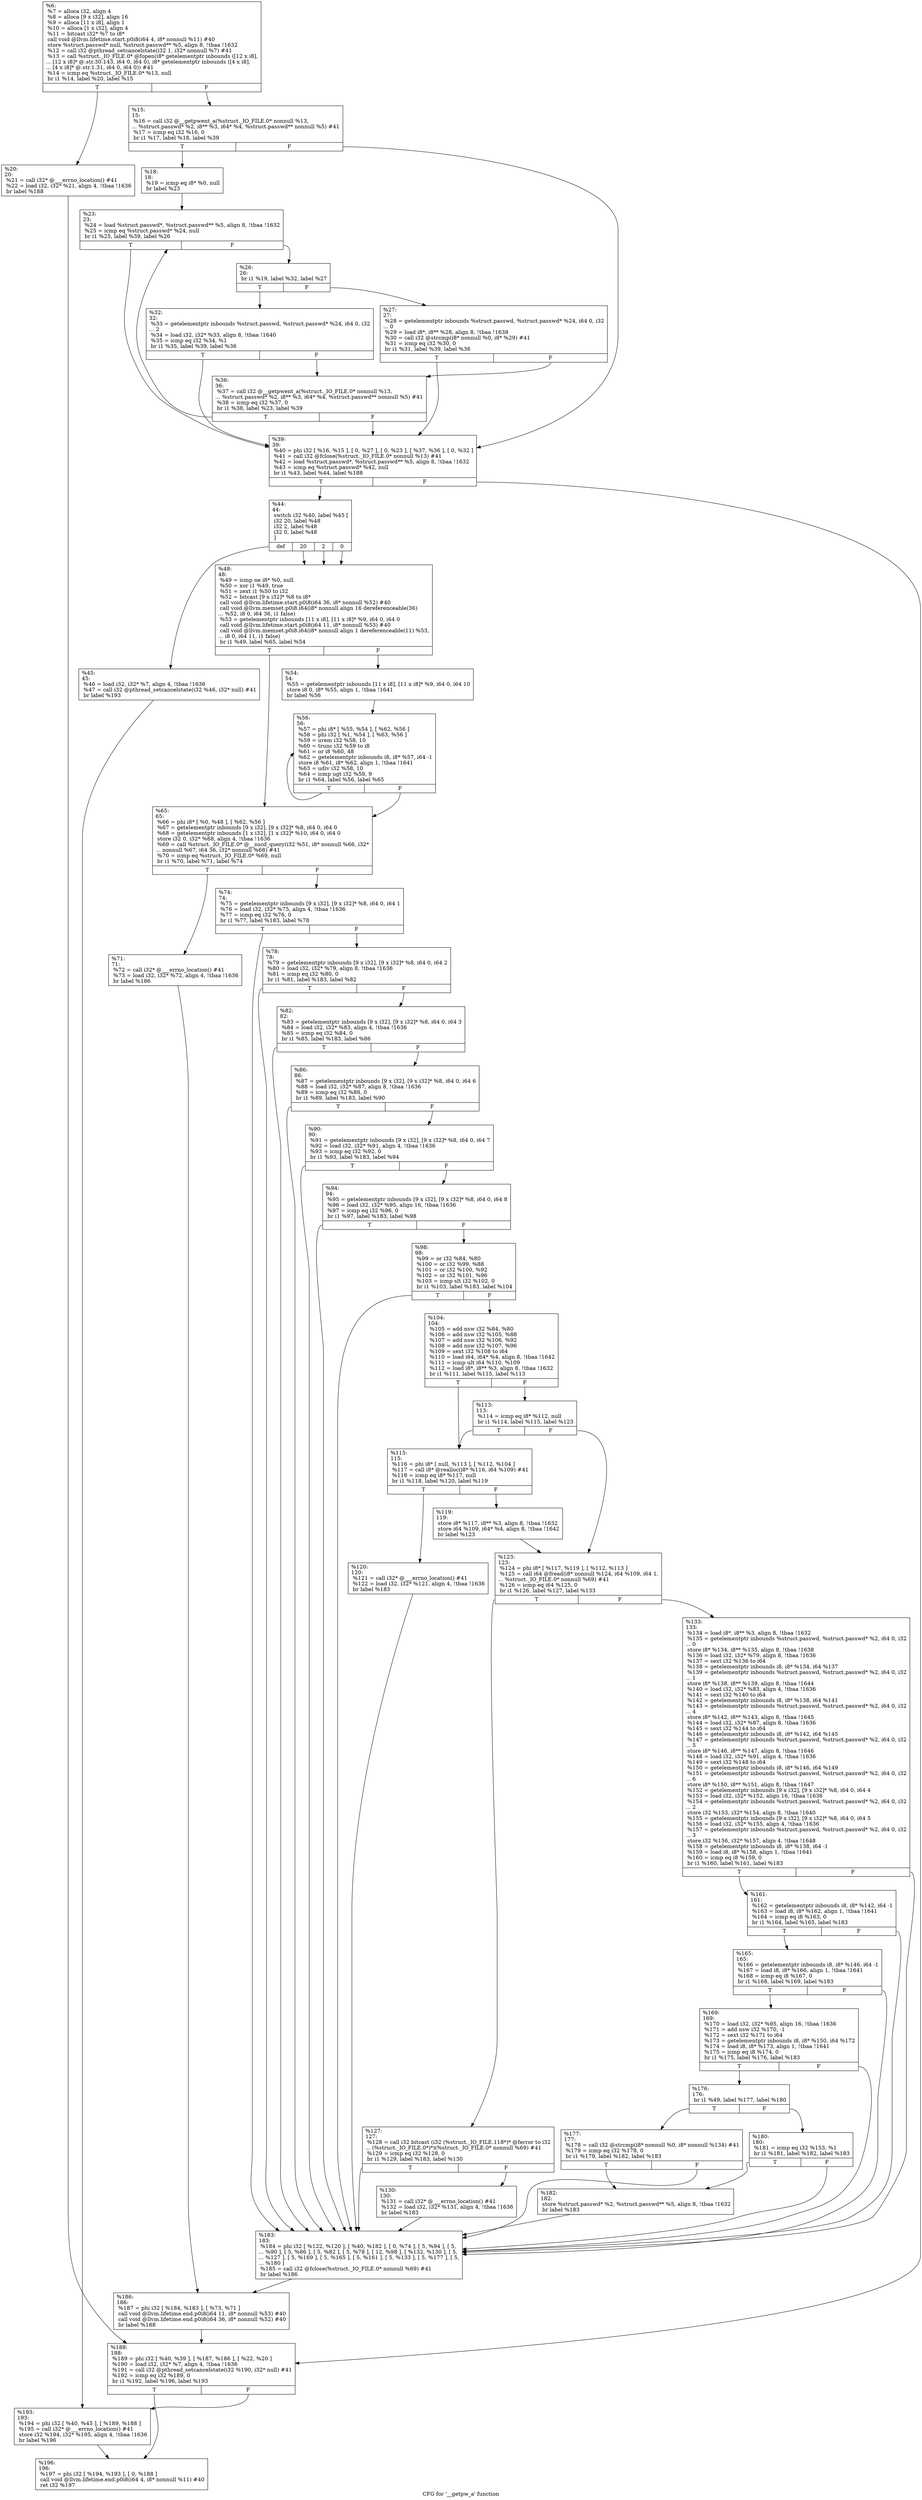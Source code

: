 digraph "CFG for '__getpw_a' function" {
	label="CFG for '__getpw_a' function";

	Node0x17fefc0 [shape=record,label="{%6:\l  %7 = alloca i32, align 4\l  %8 = alloca [9 x i32], align 16\l  %9 = alloca [11 x i8], align 1\l  %10 = alloca [1 x i32], align 4\l  %11 = bitcast i32* %7 to i8*\l  call void @llvm.lifetime.start.p0i8(i64 4, i8* nonnull %11) #40\l  store %struct.passwd* null, %struct.passwd** %5, align 8, !tbaa !1632\l  %12 = call i32 @pthread_setcancelstate(i32 1, i32* nonnull %7) #41\l  %13 = call %struct._IO_FILE.0* @fopen(i8* getelementptr inbounds ([12 x i8],\l... [12 x i8]* @.str.30.143, i64 0, i64 0), i8* getelementptr inbounds ([4 x i8],\l... [4 x i8]* @.str.1.31, i64 0, i64 0)) #41\l  %14 = icmp eq %struct._IO_FILE.0* %13, null\l  br i1 %14, label %20, label %15\l|{<s0>T|<s1>F}}"];
	Node0x17fefc0:s0 -> Node0x17ff1b0;
	Node0x17fefc0:s1 -> Node0x17ff110;
	Node0x17ff110 [shape=record,label="{%15:\l15:                                               \l  %16 = call i32 @__getpwent_a(%struct._IO_FILE.0* nonnull %13,\l... %struct.passwd* %2, i8** %3, i64* %4, %struct.passwd** nonnull %5) #41\l  %17 = icmp eq i32 %16, 0\l  br i1 %17, label %18, label %39\l|{<s0>T|<s1>F}}"];
	Node0x17ff110:s0 -> Node0x17ff160;
	Node0x17ff110:s1 -> Node0x17ff390;
	Node0x17ff160 [shape=record,label="{%18:\l18:                                               \l  %19 = icmp eq i8* %0, null\l  br label %23\l}"];
	Node0x17ff160 -> Node0x17ff200;
	Node0x17ff1b0 [shape=record,label="{%20:\l20:                                               \l  %21 = call i32* @___errno_location() #41\l  %22 = load i32, i32* %21, align 4, !tbaa !1636\l  br label %188\l}"];
	Node0x17ff1b0 -> Node0x17ffde0;
	Node0x17ff200 [shape=record,label="{%23:\l23:                                               \l  %24 = load %struct.passwd*, %struct.passwd** %5, align 8, !tbaa !1632\l  %25 = icmp eq %struct.passwd* %24, null\l  br i1 %25, label %39, label %26\l|{<s0>T|<s1>F}}"];
	Node0x17ff200:s0 -> Node0x17ff390;
	Node0x17ff200:s1 -> Node0x17ff250;
	Node0x17ff250 [shape=record,label="{%26:\l26:                                               \l  br i1 %19, label %32, label %27\l|{<s0>T|<s1>F}}"];
	Node0x17ff250:s0 -> Node0x17ff2f0;
	Node0x17ff250:s1 -> Node0x17ff2a0;
	Node0x17ff2a0 [shape=record,label="{%27:\l27:                                               \l  %28 = getelementptr inbounds %struct.passwd, %struct.passwd* %24, i64 0, i32\l... 0\l  %29 = load i8*, i8** %28, align 8, !tbaa !1638\l  %30 = call i32 @strcmp(i8* nonnull %0, i8* %29) #41\l  %31 = icmp eq i32 %30, 0\l  br i1 %31, label %39, label %36\l|{<s0>T|<s1>F}}"];
	Node0x17ff2a0:s0 -> Node0x17ff390;
	Node0x17ff2a0:s1 -> Node0x17ff340;
	Node0x17ff2f0 [shape=record,label="{%32:\l32:                                               \l  %33 = getelementptr inbounds %struct.passwd, %struct.passwd* %24, i64 0, i32\l... 2\l  %34 = load i32, i32* %33, align 8, !tbaa !1640\l  %35 = icmp eq i32 %34, %1\l  br i1 %35, label %39, label %36\l|{<s0>T|<s1>F}}"];
	Node0x17ff2f0:s0 -> Node0x17ff390;
	Node0x17ff2f0:s1 -> Node0x17ff340;
	Node0x17ff340 [shape=record,label="{%36:\l36:                                               \l  %37 = call i32 @__getpwent_a(%struct._IO_FILE.0* nonnull %13,\l... %struct.passwd* %2, i8** %3, i64* %4, %struct.passwd** nonnull %5) #41\l  %38 = icmp eq i32 %37, 0\l  br i1 %38, label %23, label %39\l|{<s0>T|<s1>F}}"];
	Node0x17ff340:s0 -> Node0x17ff200;
	Node0x17ff340:s1 -> Node0x17ff390;
	Node0x17ff390 [shape=record,label="{%39:\l39:                                               \l  %40 = phi i32 [ %16, %15 ], [ 0, %27 ], [ 0, %23 ], [ %37, %36 ], [ 0, %32 ]\l  %41 = call i32 @fclose(%struct._IO_FILE.0* nonnull %13) #41\l  %42 = load %struct.passwd*, %struct.passwd** %5, align 8, !tbaa !1632\l  %43 = icmp eq %struct.passwd* %42, null\l  br i1 %43, label %44, label %188\l|{<s0>T|<s1>F}}"];
	Node0x17ff390:s0 -> Node0x17ff3e0;
	Node0x17ff390:s1 -> Node0x17ffde0;
	Node0x17ff3e0 [shape=record,label="{%44:\l44:                                               \l  switch i32 %40, label %45 [\l    i32 20, label %48\l    i32 2, label %48\l    i32 0, label %48\l  ]\l|{<s0>def|<s1>20|<s2>2|<s3>0}}"];
	Node0x17ff3e0:s0 -> Node0x17ff430;
	Node0x17ff3e0:s1 -> Node0x17ff480;
	Node0x17ff3e0:s2 -> Node0x17ff480;
	Node0x17ff3e0:s3 -> Node0x17ff480;
	Node0x17ff430 [shape=record,label="{%45:\l45:                                               \l  %46 = load i32, i32* %7, align 4, !tbaa !1636\l  %47 = call i32 @pthread_setcancelstate(i32 %46, i32* null) #41\l  br label %193\l}"];
	Node0x17ff430 -> Node0x17ffe30;
	Node0x17ff480 [shape=record,label="{%48:\l48:                                               \l  %49 = icmp ne i8* %0, null\l  %50 = xor i1 %49, true\l  %51 = zext i1 %50 to i32\l  %52 = bitcast [9 x i32]* %8 to i8*\l  call void @llvm.lifetime.start.p0i8(i64 36, i8* nonnull %52) #40\l  call void @llvm.memset.p0i8.i64(i8* nonnull align 16 dereferenceable(36)\l... %52, i8 0, i64 36, i1 false)\l  %53 = getelementptr inbounds [11 x i8], [11 x i8]* %9, i64 0, i64 0\l  call void @llvm.lifetime.start.p0i8(i64 11, i8* nonnull %53) #40\l  call void @llvm.memset.p0i8.i64(i8* nonnull align 1 dereferenceable(11) %53,\l... i8 0, i64 11, i1 false)\l  br i1 %49, label %65, label %54\l|{<s0>T|<s1>F}}"];
	Node0x17ff480:s0 -> Node0x17ff570;
	Node0x17ff480:s1 -> Node0x17ff4d0;
	Node0x17ff4d0 [shape=record,label="{%54:\l54:                                               \l  %55 = getelementptr inbounds [11 x i8], [11 x i8]* %9, i64 0, i64 10\l  store i8 0, i8* %55, align 1, !tbaa !1641\l  br label %56\l}"];
	Node0x17ff4d0 -> Node0x17ff520;
	Node0x17ff520 [shape=record,label="{%56:\l56:                                               \l  %57 = phi i8* [ %55, %54 ], [ %62, %56 ]\l  %58 = phi i32 [ %1, %54 ], [ %63, %56 ]\l  %59 = urem i32 %58, 10\l  %60 = trunc i32 %59 to i8\l  %61 = or i8 %60, 48\l  %62 = getelementptr inbounds i8, i8* %57, i64 -1\l  store i8 %61, i8* %62, align 1, !tbaa !1641\l  %63 = udiv i32 %58, 10\l  %64 = icmp ugt i32 %58, 9\l  br i1 %64, label %56, label %65\l|{<s0>T|<s1>F}}"];
	Node0x17ff520:s0 -> Node0x17ff520;
	Node0x17ff520:s1 -> Node0x17ff570;
	Node0x17ff570 [shape=record,label="{%65:\l65:                                               \l  %66 = phi i8* [ %0, %48 ], [ %62, %56 ]\l  %67 = getelementptr inbounds [9 x i32], [9 x i32]* %8, i64 0, i64 0\l  %68 = getelementptr inbounds [1 x i32], [1 x i32]* %10, i64 0, i64 0\l  store i32 0, i32* %68, align 4, !tbaa !1636\l  %69 = call %struct._IO_FILE.0* @__nscd_query(i32 %51, i8* nonnull %66, i32*\l... nonnull %67, i64 36, i32* nonnull %68) #41\l  %70 = icmp eq %struct._IO_FILE.0* %69, null\l  br i1 %70, label %71, label %74\l|{<s0>T|<s1>F}}"];
	Node0x17ff570:s0 -> Node0x17ff5c0;
	Node0x17ff570:s1 -> Node0x17ff610;
	Node0x17ff5c0 [shape=record,label="{%71:\l71:                                               \l  %72 = call i32* @___errno_location() #41\l  %73 = load i32, i32* %72, align 4, !tbaa !1636\l  br label %186\l}"];
	Node0x17ff5c0 -> Node0x17ffd90;
	Node0x17ff610 [shape=record,label="{%74:\l74:                                               \l  %75 = getelementptr inbounds [9 x i32], [9 x i32]* %8, i64 0, i64 1\l  %76 = load i32, i32* %75, align 4, !tbaa !1636\l  %77 = icmp eq i32 %76, 0\l  br i1 %77, label %183, label %78\l|{<s0>T|<s1>F}}"];
	Node0x17ff610:s0 -> Node0x17ffd40;
	Node0x17ff610:s1 -> Node0x17ff660;
	Node0x17ff660 [shape=record,label="{%78:\l78:                                               \l  %79 = getelementptr inbounds [9 x i32], [9 x i32]* %8, i64 0, i64 2\l  %80 = load i32, i32* %79, align 8, !tbaa !1636\l  %81 = icmp eq i32 %80, 0\l  br i1 %81, label %183, label %82\l|{<s0>T|<s1>F}}"];
	Node0x17ff660:s0 -> Node0x17ffd40;
	Node0x17ff660:s1 -> Node0x17ff6b0;
	Node0x17ff6b0 [shape=record,label="{%82:\l82:                                               \l  %83 = getelementptr inbounds [9 x i32], [9 x i32]* %8, i64 0, i64 3\l  %84 = load i32, i32* %83, align 4, !tbaa !1636\l  %85 = icmp eq i32 %84, 0\l  br i1 %85, label %183, label %86\l|{<s0>T|<s1>F}}"];
	Node0x17ff6b0:s0 -> Node0x17ffd40;
	Node0x17ff6b0:s1 -> Node0x17ff700;
	Node0x17ff700 [shape=record,label="{%86:\l86:                                               \l  %87 = getelementptr inbounds [9 x i32], [9 x i32]* %8, i64 0, i64 6\l  %88 = load i32, i32* %87, align 8, !tbaa !1636\l  %89 = icmp eq i32 %88, 0\l  br i1 %89, label %183, label %90\l|{<s0>T|<s1>F}}"];
	Node0x17ff700:s0 -> Node0x17ffd40;
	Node0x17ff700:s1 -> Node0x17ff750;
	Node0x17ff750 [shape=record,label="{%90:\l90:                                               \l  %91 = getelementptr inbounds [9 x i32], [9 x i32]* %8, i64 0, i64 7\l  %92 = load i32, i32* %91, align 4, !tbaa !1636\l  %93 = icmp eq i32 %92, 0\l  br i1 %93, label %183, label %94\l|{<s0>T|<s1>F}}"];
	Node0x17ff750:s0 -> Node0x17ffd40;
	Node0x17ff750:s1 -> Node0x17ff7a0;
	Node0x17ff7a0 [shape=record,label="{%94:\l94:                                               \l  %95 = getelementptr inbounds [9 x i32], [9 x i32]* %8, i64 0, i64 8\l  %96 = load i32, i32* %95, align 16, !tbaa !1636\l  %97 = icmp eq i32 %96, 0\l  br i1 %97, label %183, label %98\l|{<s0>T|<s1>F}}"];
	Node0x17ff7a0:s0 -> Node0x17ffd40;
	Node0x17ff7a0:s1 -> Node0x17ff7f0;
	Node0x17ff7f0 [shape=record,label="{%98:\l98:                                               \l  %99 = or i32 %84, %80\l  %100 = or i32 %99, %88\l  %101 = or i32 %100, %92\l  %102 = or i32 %101, %96\l  %103 = icmp slt i32 %102, 0\l  br i1 %103, label %183, label %104\l|{<s0>T|<s1>F}}"];
	Node0x17ff7f0:s0 -> Node0x17ffd40;
	Node0x17ff7f0:s1 -> Node0x17ff840;
	Node0x17ff840 [shape=record,label="{%104:\l104:                                              \l  %105 = add nsw i32 %84, %80\l  %106 = add nsw i32 %105, %88\l  %107 = add nsw i32 %106, %92\l  %108 = add nsw i32 %107, %96\l  %109 = sext i32 %108 to i64\l  %110 = load i64, i64* %4, align 8, !tbaa !1642\l  %111 = icmp ult i64 %110, %109\l  %112 = load i8*, i8** %3, align 8, !tbaa !1632\l  br i1 %111, label %115, label %113\l|{<s0>T|<s1>F}}"];
	Node0x17ff840:s0 -> Node0x17ff8e0;
	Node0x17ff840:s1 -> Node0x17ff890;
	Node0x17ff890 [shape=record,label="{%113:\l113:                                              \l  %114 = icmp eq i8* %112, null\l  br i1 %114, label %115, label %123\l|{<s0>T|<s1>F}}"];
	Node0x17ff890:s0 -> Node0x17ff8e0;
	Node0x17ff890:s1 -> Node0x17ff9d0;
	Node0x17ff8e0 [shape=record,label="{%115:\l115:                                              \l  %116 = phi i8* [ null, %113 ], [ %112, %104 ]\l  %117 = call i8* @realloc(i8* %116, i64 %109) #41\l  %118 = icmp eq i8* %117, null\l  br i1 %118, label %120, label %119\l|{<s0>T|<s1>F}}"];
	Node0x17ff8e0:s0 -> Node0x17ff980;
	Node0x17ff8e0:s1 -> Node0x17ff930;
	Node0x17ff930 [shape=record,label="{%119:\l119:                                              \l  store i8* %117, i8** %3, align 8, !tbaa !1632\l  store i64 %109, i64* %4, align 8, !tbaa !1642\l  br label %123\l}"];
	Node0x17ff930 -> Node0x17ff9d0;
	Node0x17ff980 [shape=record,label="{%120:\l120:                                              \l  %121 = call i32* @___errno_location() #41\l  %122 = load i32, i32* %121, align 4, !tbaa !1636\l  br label %183\l}"];
	Node0x17ff980 -> Node0x17ffd40;
	Node0x17ff9d0 [shape=record,label="{%123:\l123:                                              \l  %124 = phi i8* [ %117, %119 ], [ %112, %113 ]\l  %125 = call i64 @fread(i8* nonnull %124, i64 %109, i64 1,\l... %struct._IO_FILE.0* nonnull %69) #41\l  %126 = icmp eq i64 %125, 0\l  br i1 %126, label %127, label %133\l|{<s0>T|<s1>F}}"];
	Node0x17ff9d0:s0 -> Node0x17ffa20;
	Node0x17ff9d0:s1 -> Node0x17ffac0;
	Node0x17ffa20 [shape=record,label="{%127:\l127:                                              \l  %128 = call i32 bitcast (i32 (%struct._IO_FILE.118*)* @ferror to i32\l... (%struct._IO_FILE.0*)*)(%struct._IO_FILE.0* nonnull %69) #41\l  %129 = icmp eq i32 %128, 0\l  br i1 %129, label %183, label %130\l|{<s0>T|<s1>F}}"];
	Node0x17ffa20:s0 -> Node0x17ffd40;
	Node0x17ffa20:s1 -> Node0x17ffa70;
	Node0x17ffa70 [shape=record,label="{%130:\l130:                                              \l  %131 = call i32* @___errno_location() #41\l  %132 = load i32, i32* %131, align 4, !tbaa !1636\l  br label %183\l}"];
	Node0x17ffa70 -> Node0x17ffd40;
	Node0x17ffac0 [shape=record,label="{%133:\l133:                                              \l  %134 = load i8*, i8** %3, align 8, !tbaa !1632\l  %135 = getelementptr inbounds %struct.passwd, %struct.passwd* %2, i64 0, i32\l... 0\l  store i8* %134, i8** %135, align 8, !tbaa !1638\l  %136 = load i32, i32* %79, align 8, !tbaa !1636\l  %137 = sext i32 %136 to i64\l  %138 = getelementptr inbounds i8, i8* %134, i64 %137\l  %139 = getelementptr inbounds %struct.passwd, %struct.passwd* %2, i64 0, i32\l... 1\l  store i8* %138, i8** %139, align 8, !tbaa !1644\l  %140 = load i32, i32* %83, align 4, !tbaa !1636\l  %141 = sext i32 %140 to i64\l  %142 = getelementptr inbounds i8, i8* %138, i64 %141\l  %143 = getelementptr inbounds %struct.passwd, %struct.passwd* %2, i64 0, i32\l... 4\l  store i8* %142, i8** %143, align 8, !tbaa !1645\l  %144 = load i32, i32* %87, align 8, !tbaa !1636\l  %145 = sext i32 %144 to i64\l  %146 = getelementptr inbounds i8, i8* %142, i64 %145\l  %147 = getelementptr inbounds %struct.passwd, %struct.passwd* %2, i64 0, i32\l... 5\l  store i8* %146, i8** %147, align 8, !tbaa !1646\l  %148 = load i32, i32* %91, align 4, !tbaa !1636\l  %149 = sext i32 %148 to i64\l  %150 = getelementptr inbounds i8, i8* %146, i64 %149\l  %151 = getelementptr inbounds %struct.passwd, %struct.passwd* %2, i64 0, i32\l... 6\l  store i8* %150, i8** %151, align 8, !tbaa !1647\l  %152 = getelementptr inbounds [9 x i32], [9 x i32]* %8, i64 0, i64 4\l  %153 = load i32, i32* %152, align 16, !tbaa !1636\l  %154 = getelementptr inbounds %struct.passwd, %struct.passwd* %2, i64 0, i32\l... 2\l  store i32 %153, i32* %154, align 8, !tbaa !1640\l  %155 = getelementptr inbounds [9 x i32], [9 x i32]* %8, i64 0, i64 5\l  %156 = load i32, i32* %155, align 4, !tbaa !1636\l  %157 = getelementptr inbounds %struct.passwd, %struct.passwd* %2, i64 0, i32\l... 3\l  store i32 %156, i32* %157, align 4, !tbaa !1648\l  %158 = getelementptr inbounds i8, i8* %138, i64 -1\l  %159 = load i8, i8* %158, align 1, !tbaa !1641\l  %160 = icmp eq i8 %159, 0\l  br i1 %160, label %161, label %183\l|{<s0>T|<s1>F}}"];
	Node0x17ffac0:s0 -> Node0x17ffb10;
	Node0x17ffac0:s1 -> Node0x17ffd40;
	Node0x17ffb10 [shape=record,label="{%161:\l161:                                              \l  %162 = getelementptr inbounds i8, i8* %142, i64 -1\l  %163 = load i8, i8* %162, align 1, !tbaa !1641\l  %164 = icmp eq i8 %163, 0\l  br i1 %164, label %165, label %183\l|{<s0>T|<s1>F}}"];
	Node0x17ffb10:s0 -> Node0x17ffb60;
	Node0x17ffb10:s1 -> Node0x17ffd40;
	Node0x17ffb60 [shape=record,label="{%165:\l165:                                              \l  %166 = getelementptr inbounds i8, i8* %146, i64 -1\l  %167 = load i8, i8* %166, align 1, !tbaa !1641\l  %168 = icmp eq i8 %167, 0\l  br i1 %168, label %169, label %183\l|{<s0>T|<s1>F}}"];
	Node0x17ffb60:s0 -> Node0x17ffbb0;
	Node0x17ffb60:s1 -> Node0x17ffd40;
	Node0x17ffbb0 [shape=record,label="{%169:\l169:                                              \l  %170 = load i32, i32* %95, align 16, !tbaa !1636\l  %171 = add nsw i32 %170, -1\l  %172 = sext i32 %171 to i64\l  %173 = getelementptr inbounds i8, i8* %150, i64 %172\l  %174 = load i8, i8* %173, align 1, !tbaa !1641\l  %175 = icmp eq i8 %174, 0\l  br i1 %175, label %176, label %183\l|{<s0>T|<s1>F}}"];
	Node0x17ffbb0:s0 -> Node0x17ffc00;
	Node0x17ffbb0:s1 -> Node0x17ffd40;
	Node0x17ffc00 [shape=record,label="{%176:\l176:                                              \l  br i1 %49, label %177, label %180\l|{<s0>T|<s1>F}}"];
	Node0x17ffc00:s0 -> Node0x17ffc50;
	Node0x17ffc00:s1 -> Node0x17ffca0;
	Node0x17ffc50 [shape=record,label="{%177:\l177:                                              \l  %178 = call i32 @strcmp(i8* nonnull %0, i8* nonnull %134) #41\l  %179 = icmp eq i32 %178, 0\l  br i1 %179, label %182, label %183\l|{<s0>T|<s1>F}}"];
	Node0x17ffc50:s0 -> Node0x17ffcf0;
	Node0x17ffc50:s1 -> Node0x17ffd40;
	Node0x17ffca0 [shape=record,label="{%180:\l180:                                              \l  %181 = icmp eq i32 %153, %1\l  br i1 %181, label %182, label %183\l|{<s0>T|<s1>F}}"];
	Node0x17ffca0:s0 -> Node0x17ffcf0;
	Node0x17ffca0:s1 -> Node0x17ffd40;
	Node0x17ffcf0 [shape=record,label="{%182:\l182:                                              \l  store %struct.passwd* %2, %struct.passwd** %5, align 8, !tbaa !1632\l  br label %183\l}"];
	Node0x17ffcf0 -> Node0x17ffd40;
	Node0x17ffd40 [shape=record,label="{%183:\l183:                                              \l  %184 = phi i32 [ %122, %120 ], [ %40, %182 ], [ 0, %74 ], [ 5, %94 ], [ 5,\l... %90 ], [ 5, %86 ], [ 5, %82 ], [ 5, %78 ], [ 12, %98 ], [ %132, %130 ], [ 5,\l... %127 ], [ 5, %169 ], [ 5, %165 ], [ 5, %161 ], [ 5, %133 ], [ 5, %177 ], [ 5,\l... %180 ]\l  %185 = call i32 @fclose(%struct._IO_FILE.0* nonnull %69) #41\l  br label %186\l}"];
	Node0x17ffd40 -> Node0x17ffd90;
	Node0x17ffd90 [shape=record,label="{%186:\l186:                                              \l  %187 = phi i32 [ %184, %183 ], [ %73, %71 ]\l  call void @llvm.lifetime.end.p0i8(i64 11, i8* nonnull %53) #40\l  call void @llvm.lifetime.end.p0i8(i64 36, i8* nonnull %52) #40\l  br label %188\l}"];
	Node0x17ffd90 -> Node0x17ffde0;
	Node0x17ffde0 [shape=record,label="{%188:\l188:                                              \l  %189 = phi i32 [ %40, %39 ], [ %187, %186 ], [ %22, %20 ]\l  %190 = load i32, i32* %7, align 4, !tbaa !1636\l  %191 = call i32 @pthread_setcancelstate(i32 %190, i32* null) #41\l  %192 = icmp eq i32 %189, 0\l  br i1 %192, label %196, label %193\l|{<s0>T|<s1>F}}"];
	Node0x17ffde0:s0 -> Node0x17ffe80;
	Node0x17ffde0:s1 -> Node0x17ffe30;
	Node0x17ffe30 [shape=record,label="{%193:\l193:                                              \l  %194 = phi i32 [ %40, %45 ], [ %189, %188 ]\l  %195 = call i32* @___errno_location() #41\l  store i32 %194, i32* %195, align 4, !tbaa !1636\l  br label %196\l}"];
	Node0x17ffe30 -> Node0x17ffe80;
	Node0x17ffe80 [shape=record,label="{%196:\l196:                                              \l  %197 = phi i32 [ %194, %193 ], [ 0, %188 ]\l  call void @llvm.lifetime.end.p0i8(i64 4, i8* nonnull %11) #40\l  ret i32 %197\l}"];
}
